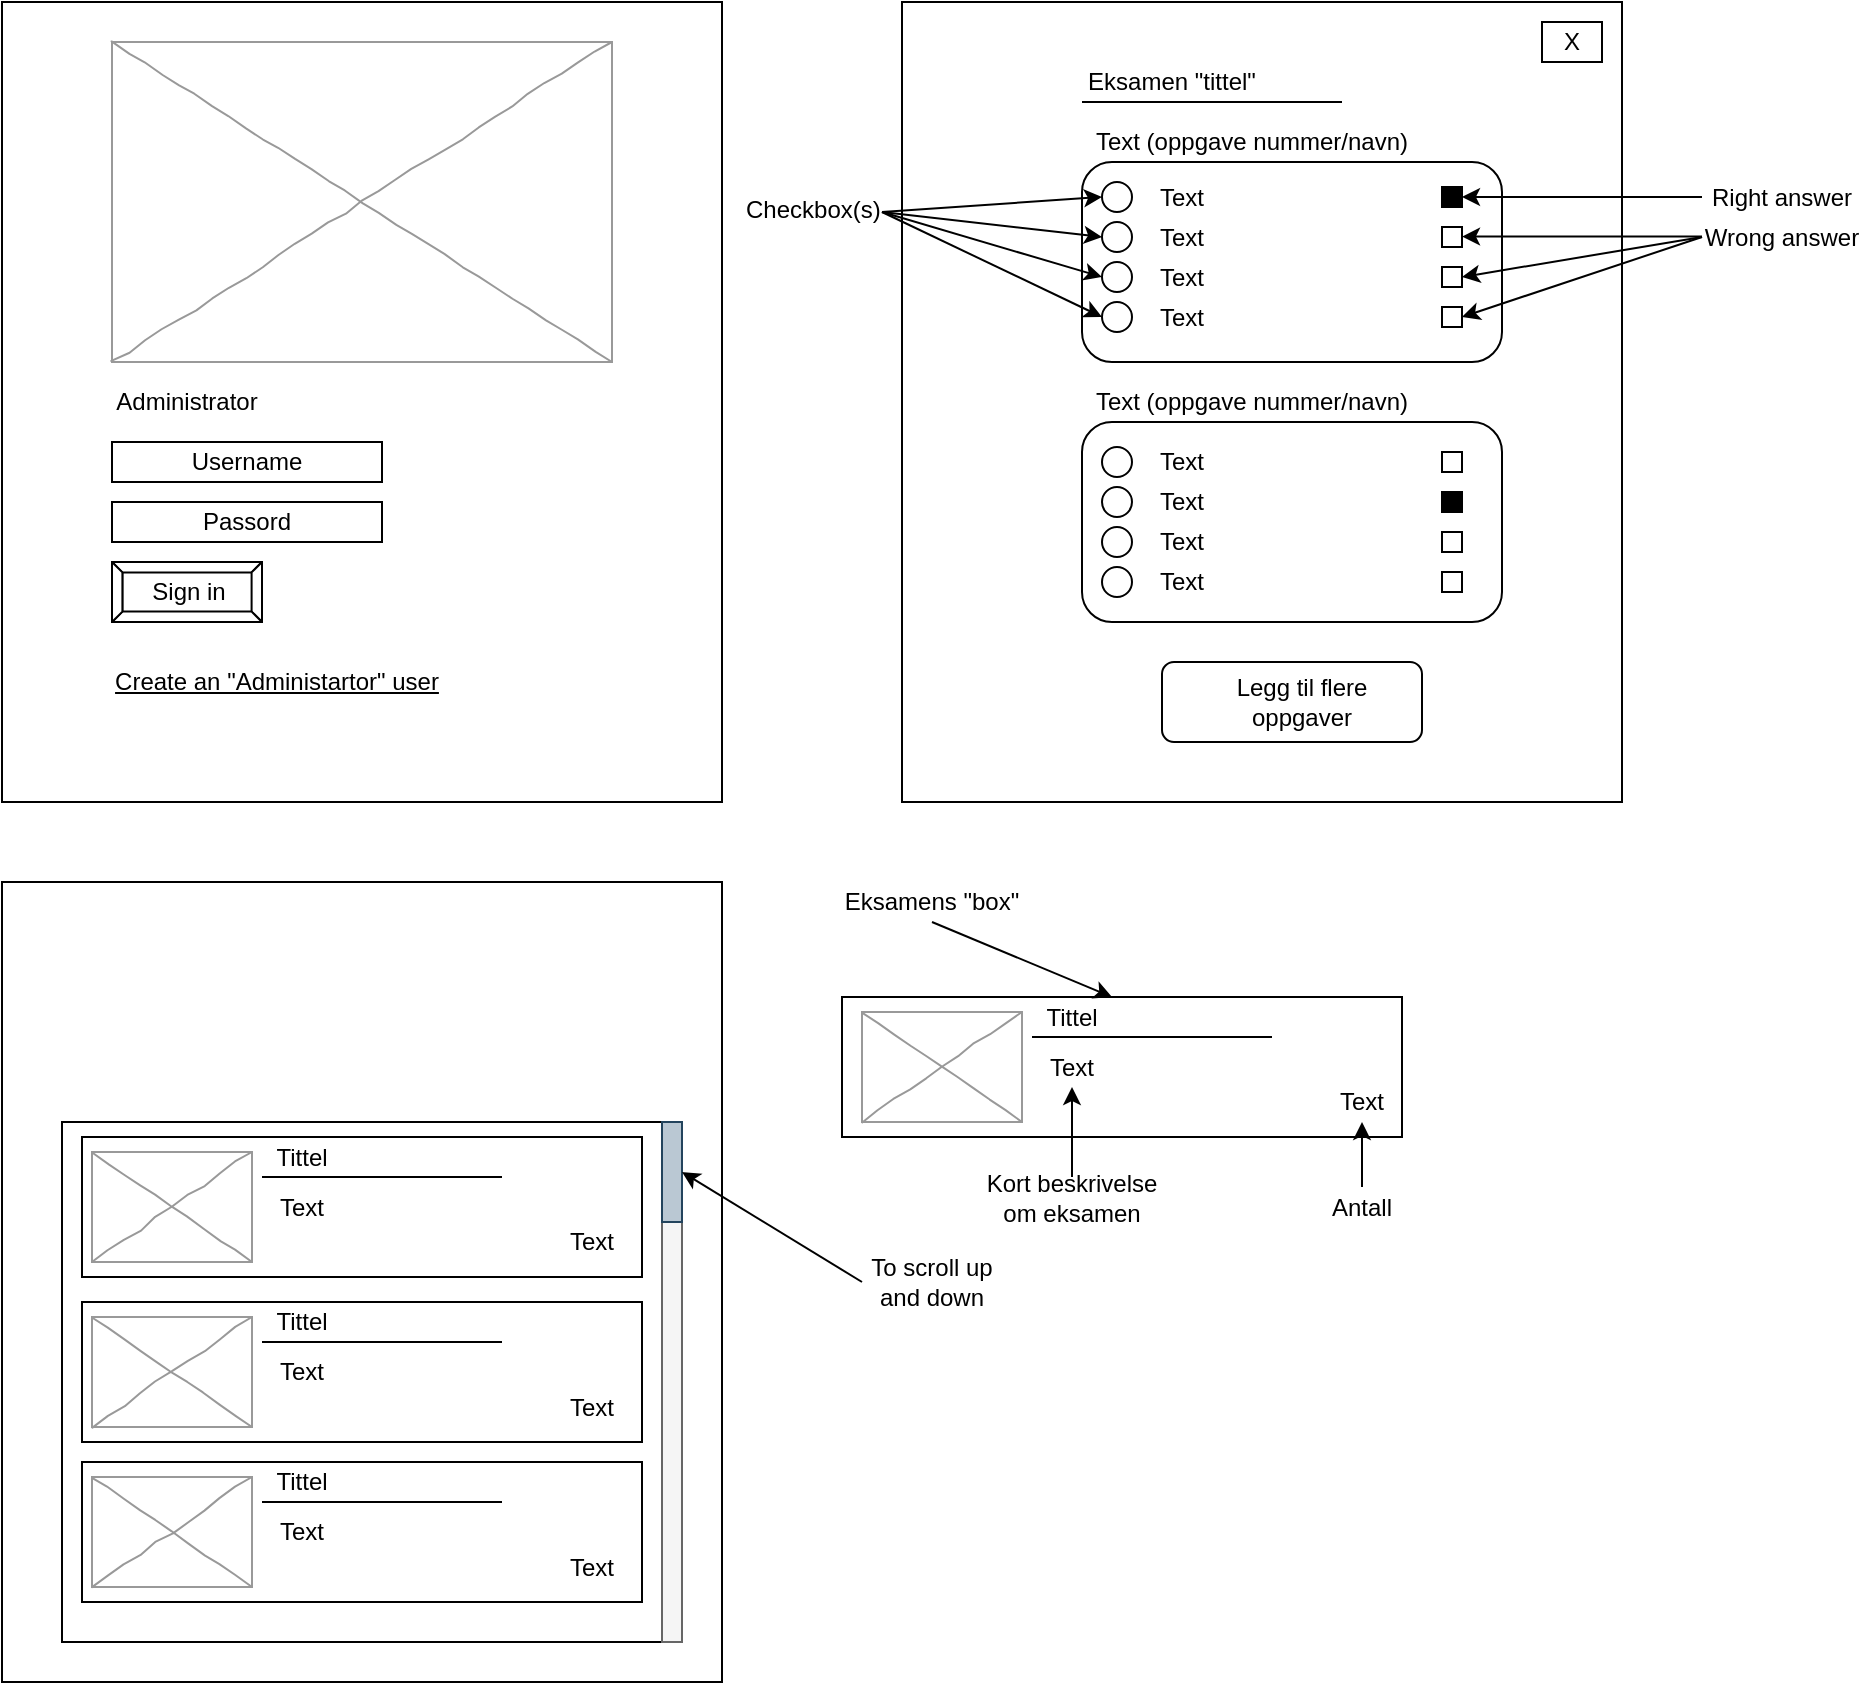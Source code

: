<mxfile version="15.0.3" type="github">
  <diagram name="Page-1" id="03018318-947c-dd8e-b7a3-06fadd420f32">
    <mxGraphModel dx="981" dy="526" grid="1" gridSize="10" guides="1" tooltips="1" connect="1" arrows="1" fold="1" page="1" pageScale="1" pageWidth="1100" pageHeight="850" background="#ffffff" math="0" shadow="0">
      <root>
        <mxCell id="0" />
        <mxCell id="1" parent="0" />
        <mxCell id="bgq5ql3Wi5CXJPzBRoZU-4" value="" style="rounded=0;whiteSpace=wrap;html=1;" vertex="1" parent="1">
          <mxGeometry x="40" y="40" width="360" height="400" as="geometry" />
        </mxCell>
        <mxCell id="bgq5ql3Wi5CXJPzBRoZU-6" value="" style="verticalLabelPosition=bottom;shadow=0;dashed=0;align=center;html=1;verticalAlign=top;strokeWidth=1;shape=mxgraph.mockup.graphics.simpleIcon;strokeColor=#999999;rounded=0;labelBackgroundColor=none;fontFamily=Verdana;fontSize=14;fontColor=#000000;comic=1;" vertex="1" parent="1">
          <mxGeometry x="95" y="60" width="250" height="160" as="geometry" />
        </mxCell>
        <mxCell id="bgq5ql3Wi5CXJPzBRoZU-7" value="Username" style="rounded=0;whiteSpace=wrap;html=1;" vertex="1" parent="1">
          <mxGeometry x="95" y="260" width="135" height="20" as="geometry" />
        </mxCell>
        <mxCell id="bgq5ql3Wi5CXJPzBRoZU-8" value="Administrator" style="text;html=1;strokeColor=none;fillColor=none;align=center;verticalAlign=middle;whiteSpace=wrap;rounded=0;" vertex="1" parent="1">
          <mxGeometry x="95" y="230" width="75" height="20" as="geometry" />
        </mxCell>
        <mxCell id="bgq5ql3Wi5CXJPzBRoZU-10" value="Passord" style="rounded=0;whiteSpace=wrap;html=1;" vertex="1" parent="1">
          <mxGeometry x="95" y="290" width="135" height="20" as="geometry" />
        </mxCell>
        <mxCell id="bgq5ql3Wi5CXJPzBRoZU-11" value="Sign in" style="labelPosition=center;verticalLabelPosition=middle;align=center;html=1;shape=mxgraph.basic.button;dx=5.2;" vertex="1" parent="1">
          <mxGeometry x="95" y="320" width="75" height="30" as="geometry" />
        </mxCell>
        <mxCell id="bgq5ql3Wi5CXJPzBRoZU-12" value="&lt;u&gt;Create an &quot;Administartor&quot; user&lt;/u&gt;" style="text;html=1;strokeColor=none;fillColor=none;align=center;verticalAlign=middle;whiteSpace=wrap;rounded=0;" vertex="1" parent="1">
          <mxGeometry x="95" y="370" width="165" height="20" as="geometry" />
        </mxCell>
        <mxCell id="bgq5ql3Wi5CXJPzBRoZU-13" value="" style="rounded=0;whiteSpace=wrap;html=1;" vertex="1" parent="1">
          <mxGeometry x="490" y="40" width="360" height="400" as="geometry" />
        </mxCell>
        <mxCell id="bgq5ql3Wi5CXJPzBRoZU-14" value="Eksamen &quot;tittel&quot;" style="text;html=1;strokeColor=none;fillColor=none;align=center;verticalAlign=middle;whiteSpace=wrap;rounded=0;" vertex="1" parent="1">
          <mxGeometry x="540" y="70" width="170" height="20" as="geometry" />
        </mxCell>
        <mxCell id="bgq5ql3Wi5CXJPzBRoZU-16" value="" style="rounded=1;whiteSpace=wrap;html=1;" vertex="1" parent="1">
          <mxGeometry x="580" y="120" width="210" height="100" as="geometry" />
        </mxCell>
        <mxCell id="bgq5ql3Wi5CXJPzBRoZU-17" value="Text (oppgave nummer/navn)" style="text;html=1;strokeColor=none;fillColor=none;align=center;verticalAlign=middle;whiteSpace=wrap;rounded=0;" vertex="1" parent="1">
          <mxGeometry x="580" y="100" width="170" height="20" as="geometry" />
        </mxCell>
        <mxCell id="bgq5ql3Wi5CXJPzBRoZU-18" value="" style="endArrow=none;html=1;" edge="1" parent="1">
          <mxGeometry width="50" height="50" relative="1" as="geometry">
            <mxPoint x="710" y="90" as="sourcePoint" />
            <mxPoint x="580" y="90" as="targetPoint" />
          </mxGeometry>
        </mxCell>
        <mxCell id="bgq5ql3Wi5CXJPzBRoZU-19" value="" style="ellipse;whiteSpace=wrap;html=1;aspect=fixed;" vertex="1" parent="1">
          <mxGeometry x="590" y="130" width="15" height="15" as="geometry" />
        </mxCell>
        <mxCell id="bgq5ql3Wi5CXJPzBRoZU-20" value="" style="ellipse;whiteSpace=wrap;html=1;aspect=fixed;" vertex="1" parent="1">
          <mxGeometry x="590" y="150" width="15" height="15" as="geometry" />
        </mxCell>
        <mxCell id="bgq5ql3Wi5CXJPzBRoZU-21" value="" style="ellipse;whiteSpace=wrap;html=1;aspect=fixed;" vertex="1" parent="1">
          <mxGeometry x="590" y="170" width="15" height="15" as="geometry" />
        </mxCell>
        <mxCell id="bgq5ql3Wi5CXJPzBRoZU-22" value="" style="ellipse;whiteSpace=wrap;html=1;aspect=fixed;" vertex="1" parent="1">
          <mxGeometry x="590" y="190" width="15" height="15" as="geometry" />
        </mxCell>
        <mxCell id="bgq5ql3Wi5CXJPzBRoZU-23" value="Text" style="text;html=1;strokeColor=none;fillColor=none;align=center;verticalAlign=middle;whiteSpace=wrap;rounded=0;" vertex="1" parent="1">
          <mxGeometry x="610" y="127.5" width="40" height="20" as="geometry" />
        </mxCell>
        <mxCell id="bgq5ql3Wi5CXJPzBRoZU-24" value="Text" style="text;html=1;strokeColor=none;fillColor=none;align=center;verticalAlign=middle;whiteSpace=wrap;rounded=0;" vertex="1" parent="1">
          <mxGeometry x="610" y="147.5" width="40" height="20" as="geometry" />
        </mxCell>
        <mxCell id="bgq5ql3Wi5CXJPzBRoZU-25" value="Text" style="text;html=1;strokeColor=none;fillColor=none;align=center;verticalAlign=middle;whiteSpace=wrap;rounded=0;" vertex="1" parent="1">
          <mxGeometry x="610" y="167.5" width="40" height="20" as="geometry" />
        </mxCell>
        <mxCell id="bgq5ql3Wi5CXJPzBRoZU-26" value="Text" style="text;html=1;strokeColor=none;fillColor=none;align=center;verticalAlign=middle;whiteSpace=wrap;rounded=0;" vertex="1" parent="1">
          <mxGeometry x="610" y="187.5" width="40" height="20" as="geometry" />
        </mxCell>
        <mxCell id="bgq5ql3Wi5CXJPzBRoZU-27" value="" style="whiteSpace=wrap;html=1;aspect=fixed;fillColor=#000000;" vertex="1" parent="1">
          <mxGeometry x="760" y="132.5" width="10" height="10" as="geometry" />
        </mxCell>
        <mxCell id="bgq5ql3Wi5CXJPzBRoZU-28" value="" style="whiteSpace=wrap;html=1;aspect=fixed;" vertex="1" parent="1">
          <mxGeometry x="760" y="152.5" width="10" height="10" as="geometry" />
        </mxCell>
        <mxCell id="bgq5ql3Wi5CXJPzBRoZU-29" value="" style="whiteSpace=wrap;html=1;aspect=fixed;" vertex="1" parent="1">
          <mxGeometry x="760" y="172.5" width="10" height="10" as="geometry" />
        </mxCell>
        <mxCell id="bgq5ql3Wi5CXJPzBRoZU-30" value="" style="whiteSpace=wrap;html=1;aspect=fixed;" vertex="1" parent="1">
          <mxGeometry x="760" y="192.5" width="10" height="10" as="geometry" />
        </mxCell>
        <mxCell id="bgq5ql3Wi5CXJPzBRoZU-31" value="Right answer" style="text;html=1;strokeColor=none;fillColor=none;align=center;verticalAlign=middle;whiteSpace=wrap;rounded=0;" vertex="1" parent="1">
          <mxGeometry x="890" y="127.5" width="80" height="20" as="geometry" />
        </mxCell>
        <mxCell id="bgq5ql3Wi5CXJPzBRoZU-32" value="" style="endArrow=classic;html=1;entryX=1;entryY=0.5;entryDx=0;entryDy=0;exitX=0;exitY=0.5;exitDx=0;exitDy=0;" edge="1" parent="1" source="bgq5ql3Wi5CXJPzBRoZU-31" target="bgq5ql3Wi5CXJPzBRoZU-27">
          <mxGeometry width="50" height="50" relative="1" as="geometry">
            <mxPoint x="840" y="182.5" as="sourcePoint" />
            <mxPoint x="890" y="132.5" as="targetPoint" />
          </mxGeometry>
        </mxCell>
        <mxCell id="bgq5ql3Wi5CXJPzBRoZU-33" value="" style="endArrow=classic;html=1;entryX=1;entryY=0.5;entryDx=0;entryDy=0;exitX=0;exitY=0.5;exitDx=0;exitDy=0;" edge="1" parent="1">
          <mxGeometry width="50" height="50" relative="1" as="geometry">
            <mxPoint x="890" y="157.26" as="sourcePoint" />
            <mxPoint x="770" y="157.26" as="targetPoint" />
          </mxGeometry>
        </mxCell>
        <mxCell id="bgq5ql3Wi5CXJPzBRoZU-34" value="Wrong answer" style="text;html=1;strokeColor=none;fillColor=none;align=center;verticalAlign=middle;whiteSpace=wrap;rounded=0;" vertex="1" parent="1">
          <mxGeometry x="890" y="147.5" width="80" height="20" as="geometry" />
        </mxCell>
        <mxCell id="bgq5ql3Wi5CXJPzBRoZU-35" value="" style="endArrow=classic;html=1;entryX=1;entryY=0.5;entryDx=0;entryDy=0;exitX=0;exitY=0.5;exitDx=0;exitDy=0;" edge="1" parent="1" source="bgq5ql3Wi5CXJPzBRoZU-34" target="bgq5ql3Wi5CXJPzBRoZU-29">
          <mxGeometry width="50" height="50" relative="1" as="geometry">
            <mxPoint x="900" y="167.26" as="sourcePoint" />
            <mxPoint x="780" y="167.26" as="targetPoint" />
          </mxGeometry>
        </mxCell>
        <mxCell id="bgq5ql3Wi5CXJPzBRoZU-36" value="" style="endArrow=classic;html=1;entryX=1;entryY=0.5;entryDx=0;entryDy=0;exitX=0;exitY=0.5;exitDx=0;exitDy=0;" edge="1" parent="1" source="bgq5ql3Wi5CXJPzBRoZU-34" target="bgq5ql3Wi5CXJPzBRoZU-30">
          <mxGeometry width="50" height="50" relative="1" as="geometry">
            <mxPoint x="910" y="177.26" as="sourcePoint" />
            <mxPoint x="790" y="177.26" as="targetPoint" />
          </mxGeometry>
        </mxCell>
        <mxCell id="bgq5ql3Wi5CXJPzBRoZU-37" value="" style="rounded=1;whiteSpace=wrap;html=1;fillColor=#FFFFFF;" vertex="1" parent="1">
          <mxGeometry x="620" y="370" width="130" height="40" as="geometry" />
        </mxCell>
        <mxCell id="bgq5ql3Wi5CXJPzBRoZU-38" value="Legg til flere oppgaver" style="text;html=1;strokeColor=none;fillColor=none;align=center;verticalAlign=middle;whiteSpace=wrap;rounded=0;" vertex="1" parent="1">
          <mxGeometry x="655" y="380" width="70" height="20" as="geometry" />
        </mxCell>
        <mxCell id="bgq5ql3Wi5CXJPzBRoZU-39" value="" style="rounded=1;whiteSpace=wrap;html=1;" vertex="1" parent="1">
          <mxGeometry x="580" y="250" width="210" height="100" as="geometry" />
        </mxCell>
        <mxCell id="bgq5ql3Wi5CXJPzBRoZU-40" value="Text (oppgave nummer/navn)" style="text;html=1;strokeColor=none;fillColor=none;align=center;verticalAlign=middle;whiteSpace=wrap;rounded=0;" vertex="1" parent="1">
          <mxGeometry x="580" y="230" width="170" height="20" as="geometry" />
        </mxCell>
        <mxCell id="bgq5ql3Wi5CXJPzBRoZU-42" value="" style="ellipse;whiteSpace=wrap;html=1;aspect=fixed;" vertex="1" parent="1">
          <mxGeometry x="590" y="262.5" width="15" height="15" as="geometry" />
        </mxCell>
        <mxCell id="bgq5ql3Wi5CXJPzBRoZU-43" value="" style="ellipse;whiteSpace=wrap;html=1;aspect=fixed;" vertex="1" parent="1">
          <mxGeometry x="590" y="282.5" width="15" height="15" as="geometry" />
        </mxCell>
        <mxCell id="bgq5ql3Wi5CXJPzBRoZU-44" value="" style="ellipse;whiteSpace=wrap;html=1;aspect=fixed;" vertex="1" parent="1">
          <mxGeometry x="590" y="302.5" width="15" height="15" as="geometry" />
        </mxCell>
        <mxCell id="bgq5ql3Wi5CXJPzBRoZU-45" value="" style="ellipse;whiteSpace=wrap;html=1;aspect=fixed;" vertex="1" parent="1">
          <mxGeometry x="590" y="322.5" width="15" height="15" as="geometry" />
        </mxCell>
        <mxCell id="bgq5ql3Wi5CXJPzBRoZU-46" value="Text" style="text;html=1;strokeColor=none;fillColor=none;align=center;verticalAlign=middle;whiteSpace=wrap;rounded=0;" vertex="1" parent="1">
          <mxGeometry x="610" y="260" width="40" height="20" as="geometry" />
        </mxCell>
        <mxCell id="bgq5ql3Wi5CXJPzBRoZU-47" value="Text" style="text;html=1;strokeColor=none;fillColor=none;align=center;verticalAlign=middle;whiteSpace=wrap;rounded=0;" vertex="1" parent="1">
          <mxGeometry x="610" y="280" width="40" height="20" as="geometry" />
        </mxCell>
        <mxCell id="bgq5ql3Wi5CXJPzBRoZU-48" value="Text" style="text;html=1;strokeColor=none;fillColor=none;align=center;verticalAlign=middle;whiteSpace=wrap;rounded=0;" vertex="1" parent="1">
          <mxGeometry x="610" y="300" width="40" height="20" as="geometry" />
        </mxCell>
        <mxCell id="bgq5ql3Wi5CXJPzBRoZU-49" value="Text" style="text;html=1;strokeColor=none;fillColor=none;align=center;verticalAlign=middle;whiteSpace=wrap;rounded=0;" vertex="1" parent="1">
          <mxGeometry x="610" y="320" width="40" height="20" as="geometry" />
        </mxCell>
        <mxCell id="bgq5ql3Wi5CXJPzBRoZU-50" value="" style="whiteSpace=wrap;html=1;aspect=fixed;fillColor=#FFFFFF;" vertex="1" parent="1">
          <mxGeometry x="760" y="265" width="10" height="10" as="geometry" />
        </mxCell>
        <mxCell id="bgq5ql3Wi5CXJPzBRoZU-51" value="" style="whiteSpace=wrap;html=1;aspect=fixed;fillColor=#000000;" vertex="1" parent="1">
          <mxGeometry x="760" y="285" width="10" height="10" as="geometry" />
        </mxCell>
        <mxCell id="bgq5ql3Wi5CXJPzBRoZU-52" value="" style="whiteSpace=wrap;html=1;aspect=fixed;" vertex="1" parent="1">
          <mxGeometry x="760" y="305" width="10" height="10" as="geometry" />
        </mxCell>
        <mxCell id="bgq5ql3Wi5CXJPzBRoZU-53" value="" style="whiteSpace=wrap;html=1;aspect=fixed;" vertex="1" parent="1">
          <mxGeometry x="760" y="325" width="10" height="10" as="geometry" />
        </mxCell>
        <mxCell id="bgq5ql3Wi5CXJPzBRoZU-54" value="X" style="rounded=0;whiteSpace=wrap;html=1;fillColor=#FFFFFF;" vertex="1" parent="1">
          <mxGeometry x="810" y="50" width="30" height="20" as="geometry" />
        </mxCell>
        <mxCell id="bgq5ql3Wi5CXJPzBRoZU-55" value="Checkbox(s)" style="text;whiteSpace=wrap;html=1;" vertex="1" parent="1">
          <mxGeometry x="410" y="130" width="70" height="30" as="geometry" />
        </mxCell>
        <mxCell id="bgq5ql3Wi5CXJPzBRoZU-56" value="" style="endArrow=classic;html=1;exitX=1;exitY=0.5;exitDx=0;exitDy=0;entryX=0;entryY=0.5;entryDx=0;entryDy=0;" edge="1" parent="1" source="bgq5ql3Wi5CXJPzBRoZU-55" target="bgq5ql3Wi5CXJPzBRoZU-19">
          <mxGeometry width="50" height="50" relative="1" as="geometry">
            <mxPoint x="480" y="250" as="sourcePoint" />
            <mxPoint x="530" y="200" as="targetPoint" />
          </mxGeometry>
        </mxCell>
        <mxCell id="bgq5ql3Wi5CXJPzBRoZU-57" value="" style="endArrow=classic;html=1;exitX=1;exitY=0.5;exitDx=0;exitDy=0;entryX=0;entryY=0.5;entryDx=0;entryDy=0;" edge="1" parent="1" source="bgq5ql3Wi5CXJPzBRoZU-55" target="bgq5ql3Wi5CXJPzBRoZU-20">
          <mxGeometry width="50" height="50" relative="1" as="geometry">
            <mxPoint x="480" y="250" as="sourcePoint" />
            <mxPoint x="530" y="200" as="targetPoint" />
          </mxGeometry>
        </mxCell>
        <mxCell id="bgq5ql3Wi5CXJPzBRoZU-58" value="" style="endArrow=classic;html=1;exitX=1;exitY=0.5;exitDx=0;exitDy=0;entryX=0;entryY=0.5;entryDx=0;entryDy=0;" edge="1" parent="1" source="bgq5ql3Wi5CXJPzBRoZU-55" target="bgq5ql3Wi5CXJPzBRoZU-21">
          <mxGeometry width="50" height="50" relative="1" as="geometry">
            <mxPoint x="490" y="155" as="sourcePoint" />
            <mxPoint x="600.0" y="167.5" as="targetPoint" />
          </mxGeometry>
        </mxCell>
        <mxCell id="bgq5ql3Wi5CXJPzBRoZU-59" value="" style="endArrow=classic;html=1;exitX=1;exitY=0.5;exitDx=0;exitDy=0;entryX=0;entryY=0.5;entryDx=0;entryDy=0;" edge="1" parent="1" source="bgq5ql3Wi5CXJPzBRoZU-55" target="bgq5ql3Wi5CXJPzBRoZU-22">
          <mxGeometry width="50" height="50" relative="1" as="geometry">
            <mxPoint x="500" y="165" as="sourcePoint" />
            <mxPoint x="610.0" y="177.5" as="targetPoint" />
          </mxGeometry>
        </mxCell>
        <mxCell id="bgq5ql3Wi5CXJPzBRoZU-61" value="" style="rounded=0;whiteSpace=wrap;html=1;" vertex="1" parent="1">
          <mxGeometry x="40" y="480" width="360" height="400" as="geometry" />
        </mxCell>
        <mxCell id="bgq5ql3Wi5CXJPzBRoZU-62" value="" style="rounded=0;whiteSpace=wrap;html=1;fillColor=#FFFFFF;" vertex="1" parent="1">
          <mxGeometry x="70" y="600" width="300" height="260" as="geometry" />
        </mxCell>
        <mxCell id="bgq5ql3Wi5CXJPzBRoZU-63" value="" style="rounded=0;whiteSpace=wrap;html=1;fillColor=#FFFFFF;" vertex="1" parent="1">
          <mxGeometry x="460" y="537.5" width="280" height="70" as="geometry" />
        </mxCell>
        <mxCell id="bgq5ql3Wi5CXJPzBRoZU-64" value="" style="verticalLabelPosition=bottom;shadow=0;dashed=0;align=center;html=1;verticalAlign=top;strokeWidth=1;shape=mxgraph.mockup.graphics.simpleIcon;strokeColor=#999999;rounded=0;labelBackgroundColor=none;fontFamily=Verdana;fontSize=14;fontColor=#000000;comic=1;" vertex="1" parent="1">
          <mxGeometry x="470" y="545" width="80" height="55" as="geometry" />
        </mxCell>
        <mxCell id="bgq5ql3Wi5CXJPzBRoZU-65" value="Tittel" style="text;html=1;strokeColor=none;fillColor=none;align=center;verticalAlign=middle;whiteSpace=wrap;rounded=0;" vertex="1" parent="1">
          <mxGeometry x="555" y="537.5" width="40" height="20" as="geometry" />
        </mxCell>
        <mxCell id="bgq5ql3Wi5CXJPzBRoZU-66" value="" style="endArrow=none;html=1;" edge="1" parent="1">
          <mxGeometry width="50" height="50" relative="1" as="geometry">
            <mxPoint x="555" y="557.5" as="sourcePoint" />
            <mxPoint x="675" y="557.5" as="targetPoint" />
          </mxGeometry>
        </mxCell>
        <mxCell id="bgq5ql3Wi5CXJPzBRoZU-67" value="Text" style="text;html=1;strokeColor=none;fillColor=none;align=center;verticalAlign=middle;whiteSpace=wrap;rounded=0;" vertex="1" parent="1">
          <mxGeometry x="555" y="562.5" width="40" height="20" as="geometry" />
        </mxCell>
        <mxCell id="bgq5ql3Wi5CXJPzBRoZU-68" value="Text" style="text;html=1;strokeColor=none;fillColor=none;align=center;verticalAlign=middle;whiteSpace=wrap;rounded=0;" vertex="1" parent="1">
          <mxGeometry x="700" y="580" width="40" height="20" as="geometry" />
        </mxCell>
        <mxCell id="bgq5ql3Wi5CXJPzBRoZU-69" value="" style="rounded=0;whiteSpace=wrap;html=1;fillColor=#FFFFFF;" vertex="1" parent="1">
          <mxGeometry x="80" y="607.5" width="280" height="70" as="geometry" />
        </mxCell>
        <mxCell id="bgq5ql3Wi5CXJPzBRoZU-70" value="" style="verticalLabelPosition=bottom;shadow=0;dashed=0;align=center;html=1;verticalAlign=top;strokeWidth=1;shape=mxgraph.mockup.graphics.simpleIcon;strokeColor=#999999;rounded=0;labelBackgroundColor=none;fontFamily=Verdana;fontSize=14;fontColor=#000000;comic=1;" vertex="1" parent="1">
          <mxGeometry x="85" y="615" width="80" height="55" as="geometry" />
        </mxCell>
        <mxCell id="bgq5ql3Wi5CXJPzBRoZU-71" value="Tittel" style="text;html=1;strokeColor=none;fillColor=none;align=center;verticalAlign=middle;whiteSpace=wrap;rounded=0;" vertex="1" parent="1">
          <mxGeometry x="170" y="607.5" width="40" height="20" as="geometry" />
        </mxCell>
        <mxCell id="bgq5ql3Wi5CXJPzBRoZU-72" value="" style="endArrow=none;html=1;" edge="1" parent="1">
          <mxGeometry width="50" height="50" relative="1" as="geometry">
            <mxPoint x="170" y="627.5" as="sourcePoint" />
            <mxPoint x="290" y="627.5" as="targetPoint" />
          </mxGeometry>
        </mxCell>
        <mxCell id="bgq5ql3Wi5CXJPzBRoZU-73" value="Text" style="text;html=1;strokeColor=none;fillColor=none;align=center;verticalAlign=middle;whiteSpace=wrap;rounded=0;" vertex="1" parent="1">
          <mxGeometry x="170" y="632.5" width="40" height="20" as="geometry" />
        </mxCell>
        <mxCell id="bgq5ql3Wi5CXJPzBRoZU-74" value="Text" style="text;html=1;strokeColor=none;fillColor=none;align=center;verticalAlign=middle;whiteSpace=wrap;rounded=0;" vertex="1" parent="1">
          <mxGeometry x="315" y="650" width="40" height="20" as="geometry" />
        </mxCell>
        <mxCell id="bgq5ql3Wi5CXJPzBRoZU-75" value="" style="rounded=0;whiteSpace=wrap;html=1;fillColor=#FFFFFF;" vertex="1" parent="1">
          <mxGeometry x="80" y="690" width="280" height="70" as="geometry" />
        </mxCell>
        <mxCell id="bgq5ql3Wi5CXJPzBRoZU-76" value="" style="verticalLabelPosition=bottom;shadow=0;dashed=0;align=center;html=1;verticalAlign=top;strokeWidth=1;shape=mxgraph.mockup.graphics.simpleIcon;strokeColor=#999999;rounded=0;labelBackgroundColor=none;fontFamily=Verdana;fontSize=14;fontColor=#000000;comic=1;" vertex="1" parent="1">
          <mxGeometry x="85" y="697.5" width="80" height="55" as="geometry" />
        </mxCell>
        <mxCell id="bgq5ql3Wi5CXJPzBRoZU-77" value="Tittel" style="text;html=1;strokeColor=none;fillColor=none;align=center;verticalAlign=middle;whiteSpace=wrap;rounded=0;" vertex="1" parent="1">
          <mxGeometry x="170" y="690" width="40" height="20" as="geometry" />
        </mxCell>
        <mxCell id="bgq5ql3Wi5CXJPzBRoZU-78" value="" style="endArrow=none;html=1;" edge="1" parent="1">
          <mxGeometry width="50" height="50" relative="1" as="geometry">
            <mxPoint x="170" y="710" as="sourcePoint" />
            <mxPoint x="290" y="710" as="targetPoint" />
          </mxGeometry>
        </mxCell>
        <mxCell id="bgq5ql3Wi5CXJPzBRoZU-79" value="Text" style="text;html=1;strokeColor=none;fillColor=none;align=center;verticalAlign=middle;whiteSpace=wrap;rounded=0;" vertex="1" parent="1">
          <mxGeometry x="170" y="715" width="40" height="20" as="geometry" />
        </mxCell>
        <mxCell id="bgq5ql3Wi5CXJPzBRoZU-80" value="Text" style="text;html=1;strokeColor=none;fillColor=none;align=center;verticalAlign=middle;whiteSpace=wrap;rounded=0;" vertex="1" parent="1">
          <mxGeometry x="315" y="732.5" width="40" height="20" as="geometry" />
        </mxCell>
        <mxCell id="bgq5ql3Wi5CXJPzBRoZU-81" value="" style="rounded=0;whiteSpace=wrap;html=1;fillColor=#FFFFFF;" vertex="1" parent="1">
          <mxGeometry x="80" y="770" width="280" height="70" as="geometry" />
        </mxCell>
        <mxCell id="bgq5ql3Wi5CXJPzBRoZU-82" value="" style="verticalLabelPosition=bottom;shadow=0;dashed=0;align=center;html=1;verticalAlign=top;strokeWidth=1;shape=mxgraph.mockup.graphics.simpleIcon;strokeColor=#999999;rounded=0;labelBackgroundColor=none;fontFamily=Verdana;fontSize=14;fontColor=#000000;comic=1;" vertex="1" parent="1">
          <mxGeometry x="85" y="777.5" width="80" height="55" as="geometry" />
        </mxCell>
        <mxCell id="bgq5ql3Wi5CXJPzBRoZU-83" value="Tittel" style="text;html=1;strokeColor=none;fillColor=none;align=center;verticalAlign=middle;whiteSpace=wrap;rounded=0;" vertex="1" parent="1">
          <mxGeometry x="170" y="770" width="40" height="20" as="geometry" />
        </mxCell>
        <mxCell id="bgq5ql3Wi5CXJPzBRoZU-84" value="" style="endArrow=none;html=1;" edge="1" parent="1">
          <mxGeometry width="50" height="50" relative="1" as="geometry">
            <mxPoint x="170" y="790" as="sourcePoint" />
            <mxPoint x="290" y="790" as="targetPoint" />
          </mxGeometry>
        </mxCell>
        <mxCell id="bgq5ql3Wi5CXJPzBRoZU-85" value="Text" style="text;html=1;strokeColor=none;fillColor=none;align=center;verticalAlign=middle;whiteSpace=wrap;rounded=0;" vertex="1" parent="1">
          <mxGeometry x="170" y="795" width="40" height="20" as="geometry" />
        </mxCell>
        <mxCell id="bgq5ql3Wi5CXJPzBRoZU-86" value="Text" style="text;html=1;strokeColor=none;fillColor=none;align=center;verticalAlign=middle;whiteSpace=wrap;rounded=0;" vertex="1" parent="1">
          <mxGeometry x="315" y="812.5" width="40" height="20" as="geometry" />
        </mxCell>
        <mxCell id="bgq5ql3Wi5CXJPzBRoZU-87" value="Eksamens &quot;box&quot;" style="text;html=1;strokeColor=none;fillColor=none;align=center;verticalAlign=middle;whiteSpace=wrap;rounded=0;" vertex="1" parent="1">
          <mxGeometry x="460" y="480" width="90" height="20" as="geometry" />
        </mxCell>
        <mxCell id="bgq5ql3Wi5CXJPzBRoZU-88" value="" style="rounded=0;whiteSpace=wrap;html=1;fillColor=#f5f5f5;strokeColor=#666666;fontColor=#333333;" vertex="1" parent="1">
          <mxGeometry x="370" y="600" width="10" height="260" as="geometry" />
        </mxCell>
        <mxCell id="bgq5ql3Wi5CXJPzBRoZU-89" value="" style="rounded=0;whiteSpace=wrap;html=1;fillColor=#bac8d3;strokeColor=#23445d;" vertex="1" parent="1">
          <mxGeometry x="370" y="600" width="10" height="50" as="geometry" />
        </mxCell>
        <mxCell id="bgq5ql3Wi5CXJPzBRoZU-90" value="" style="endArrow=classic;html=1;entryX=1;entryY=0.5;entryDx=0;entryDy=0;exitX=0;exitY=0.5;exitDx=0;exitDy=0;" edge="1" parent="1" source="bgq5ql3Wi5CXJPzBRoZU-91" target="bgq5ql3Wi5CXJPzBRoZU-89">
          <mxGeometry width="50" height="50" relative="1" as="geometry">
            <mxPoint x="450" y="680" as="sourcePoint" />
            <mxPoint x="530" y="650" as="targetPoint" />
          </mxGeometry>
        </mxCell>
        <mxCell id="bgq5ql3Wi5CXJPzBRoZU-91" value="To scroll up and down" style="text;html=1;strokeColor=none;fillColor=none;align=center;verticalAlign=middle;whiteSpace=wrap;rounded=0;" vertex="1" parent="1">
          <mxGeometry x="470" y="670" width="70" height="20" as="geometry" />
        </mxCell>
        <mxCell id="bgq5ql3Wi5CXJPzBRoZU-92" value="" style="endArrow=classic;html=1;exitX=0.5;exitY=1;exitDx=0;exitDy=0;entryX=1;entryY=0;entryDx=0;entryDy=0;" edge="1" parent="1" source="bgq5ql3Wi5CXJPzBRoZU-87" target="bgq5ql3Wi5CXJPzBRoZU-65">
          <mxGeometry width="50" height="50" relative="1" as="geometry">
            <mxPoint x="480" y="600" as="sourcePoint" />
            <mxPoint x="530" y="550" as="targetPoint" />
          </mxGeometry>
        </mxCell>
        <mxCell id="bgq5ql3Wi5CXJPzBRoZU-93" value="" style="endArrow=classic;html=1;entryX=0.5;entryY=1;entryDx=0;entryDy=0;exitX=0.5;exitY=0;exitDx=0;exitDy=0;" edge="1" parent="1" source="bgq5ql3Wi5CXJPzBRoZU-94" target="bgq5ql3Wi5CXJPzBRoZU-67">
          <mxGeometry width="50" height="50" relative="1" as="geometry">
            <mxPoint x="600" y="630" as="sourcePoint" />
            <mxPoint x="530" y="550" as="targetPoint" />
          </mxGeometry>
        </mxCell>
        <mxCell id="bgq5ql3Wi5CXJPzBRoZU-94" value="Kort beskrivelse om eksamen" style="text;html=1;strokeColor=none;fillColor=none;align=center;verticalAlign=middle;whiteSpace=wrap;rounded=0;" vertex="1" parent="1">
          <mxGeometry x="530" y="627.5" width="90" height="20" as="geometry" />
        </mxCell>
        <mxCell id="bgq5ql3Wi5CXJPzBRoZU-95" value="" style="endArrow=classic;html=1;exitX=0.5;exitY=0;exitDx=0;exitDy=0;" edge="1" parent="1" source="bgq5ql3Wi5CXJPzBRoZU-96">
          <mxGeometry width="50" height="50" relative="1" as="geometry">
            <mxPoint x="720" y="640" as="sourcePoint" />
            <mxPoint x="720" y="600" as="targetPoint" />
          </mxGeometry>
        </mxCell>
        <mxCell id="bgq5ql3Wi5CXJPzBRoZU-96" value="Antall" style="text;html=1;strokeColor=none;fillColor=none;align=center;verticalAlign=middle;whiteSpace=wrap;rounded=0;" vertex="1" parent="1">
          <mxGeometry x="700" y="632.5" width="40" height="20" as="geometry" />
        </mxCell>
      </root>
    </mxGraphModel>
  </diagram>
</mxfile>
